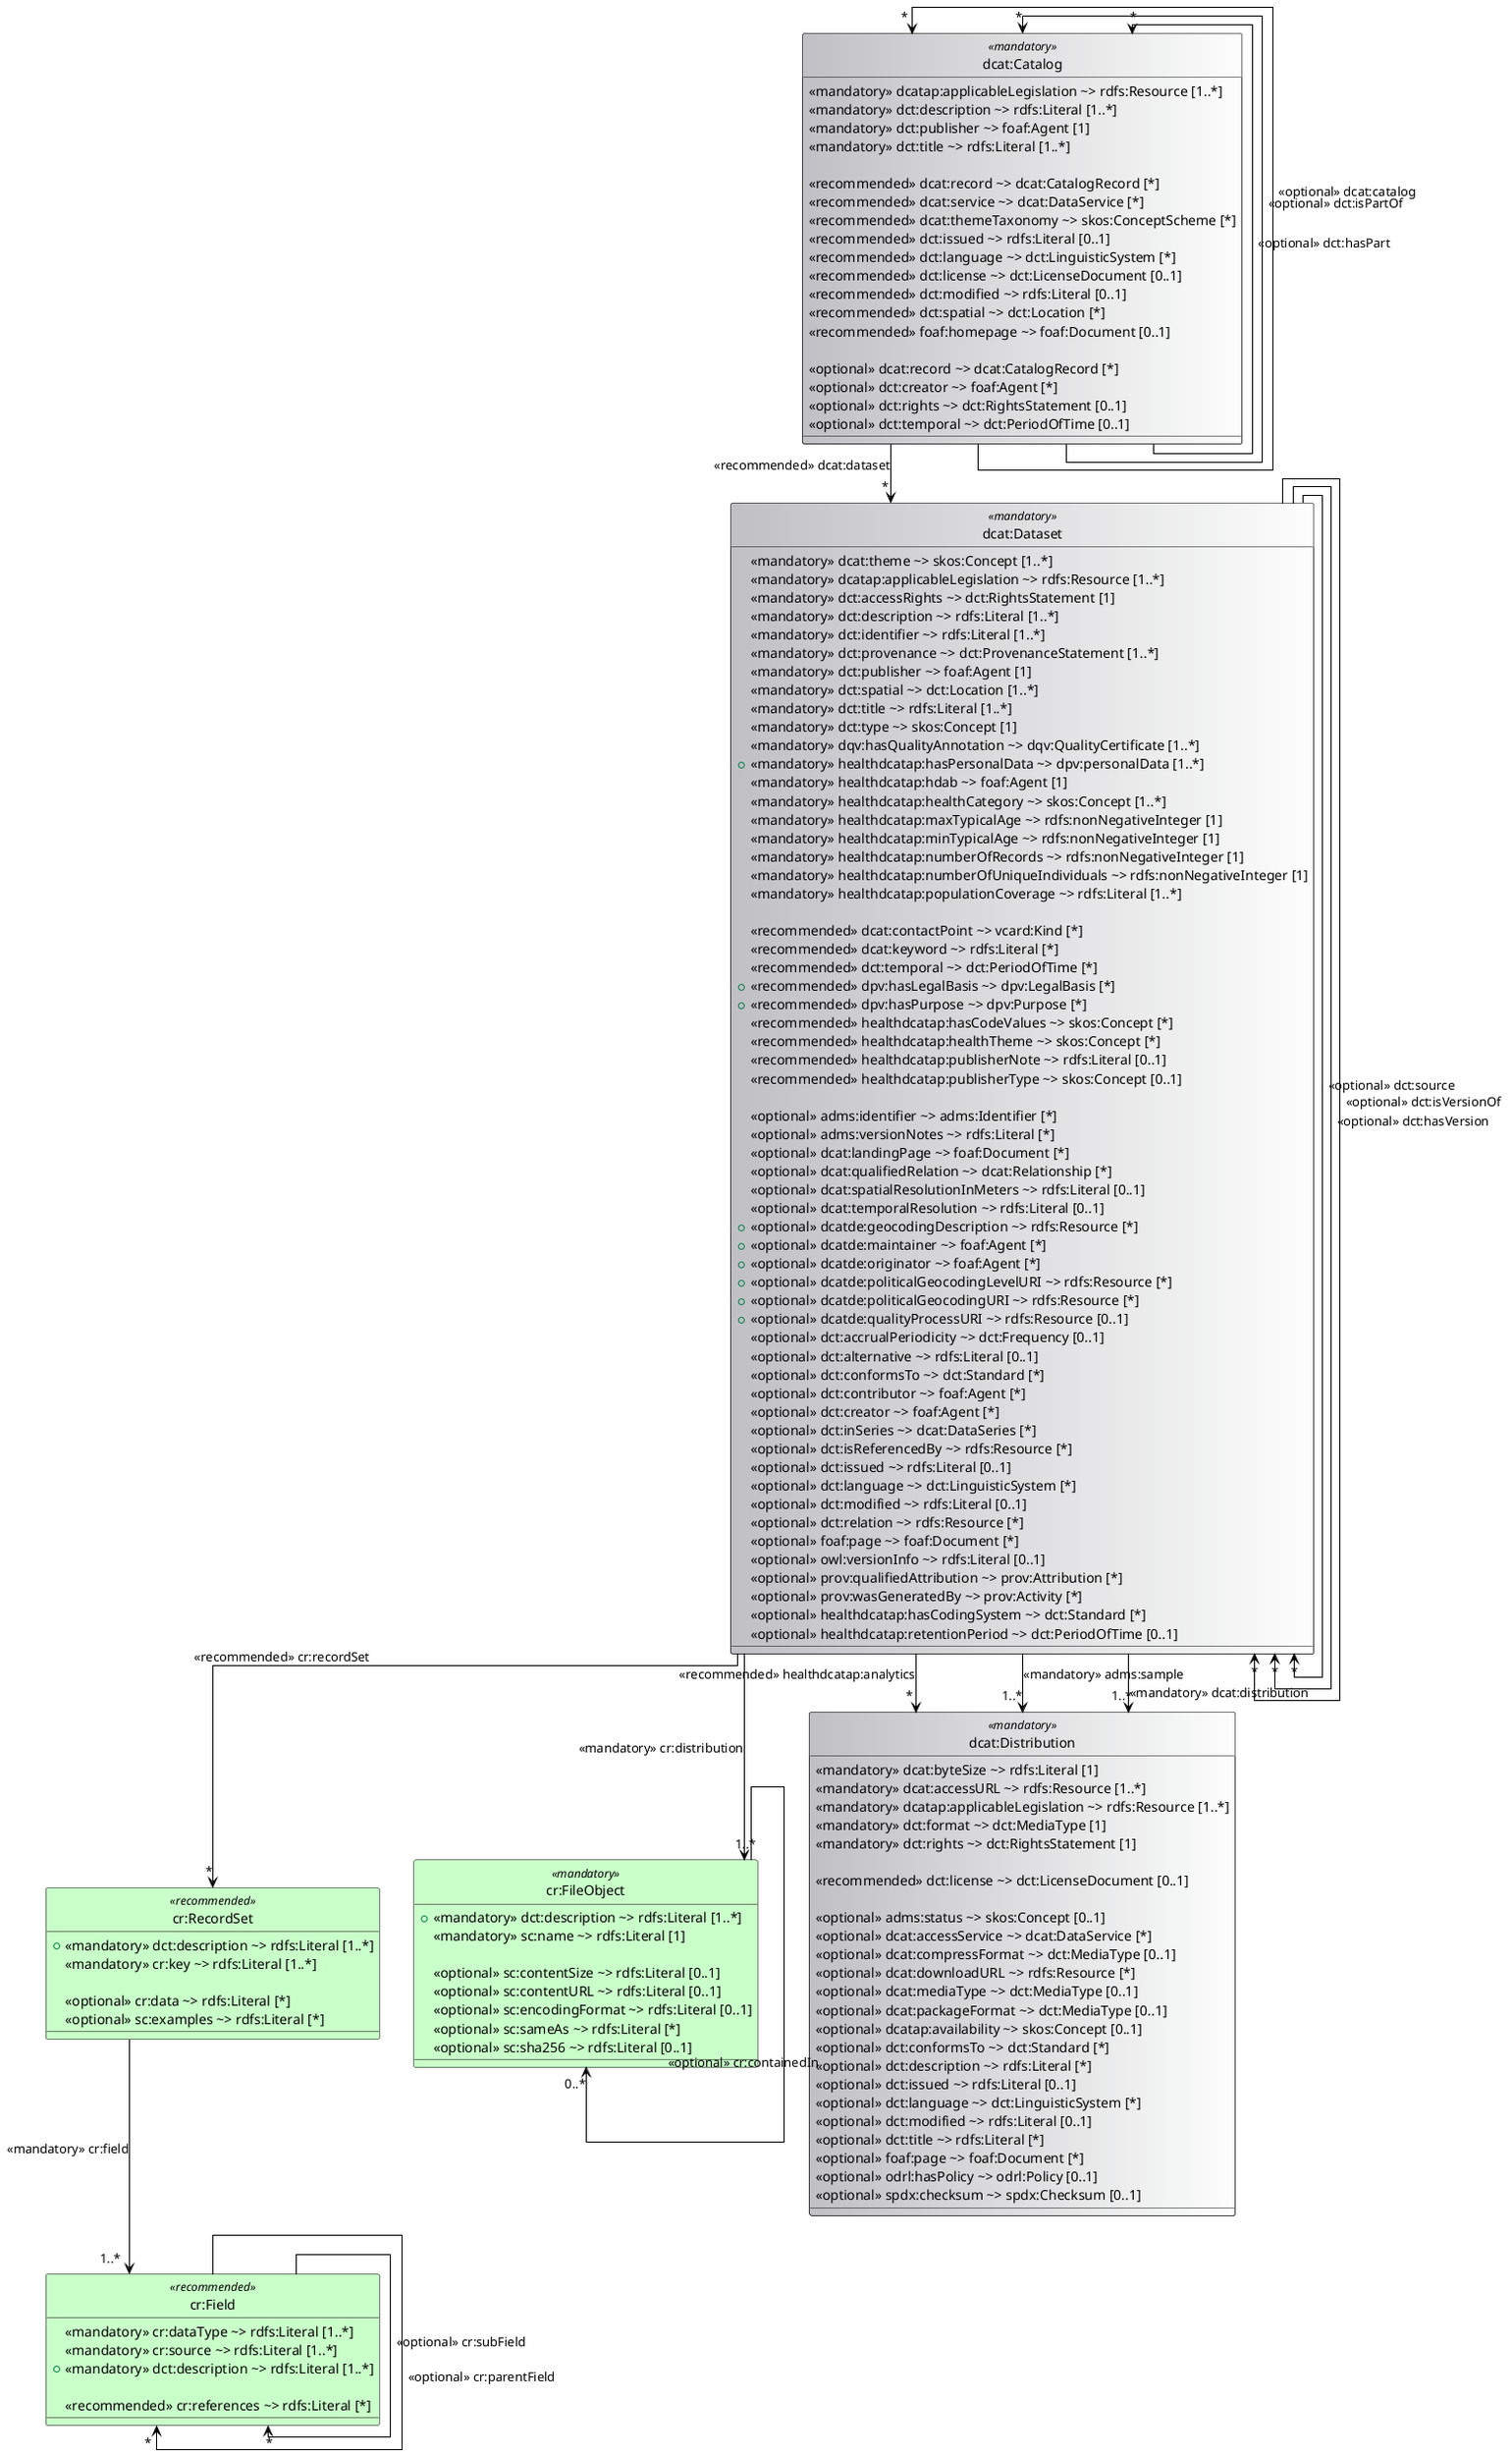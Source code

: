 @startuml

remove @unlinked

hide class circle
' hide fields

skinparam ClassBackgroundColor #C1C0C5|FDFEFD 
skinparam ClassBorderColor black
skinparam ArrowColor black
skinparam BorderColor black 
skinparam linetype ortho

class "dcat:Catalog" <<mandatory>> {
    <<mandatory>> dcatap:applicableLegislation ~> rdfs:Resource [1..*]
    <<mandatory>> dct:description ~> rdfs:Literal [1..*]
    <<mandatory>> dct:publisher ~> foaf:Agent [1]
    <<mandatory>> dct:title ~> rdfs:Literal [1..*]

    <<recommended>> dcat:record ~> dcat:CatalogRecord [*]
    <<recommended>> dcat:service ~> dcat:DataService [*]
    <<recommended>> dcat:themeTaxonomy ~> skos:ConceptScheme [*]
    <<recommended>> dct:issued ~> rdfs:Literal [0..1]
    <<recommended>> dct:language ~> dct:LinguisticSystem [*]
    <<recommended>> dct:license ~> dct:LicenseDocument [0..1]
    <<recommended>> dct:modified ~> rdfs:Literal [0..1]
    <<recommended>> dct:spatial ~> dct:Location [*]
    <<recommended>> foaf:homepage ~> foaf:Document [0..1]

    <<optional>> dcat:record ~> dcat:CatalogRecord [*]
    <<optional>> dct:creator ~> foaf:Agent [*]
    <<optional>> dct:rights ~> dct:RightsStatement [0..1]
    <<optional>> dct:temporal ~> dct:PeriodOfTime [0..1]
}
'@ rdfs:label      = Katalog
'@ _:internalLink  = #klasse-katalog
'@ rdf:about       = http://www.w3.org/ns/dcat#Catalog
'@ rdfs:seeAlso    = https://www.w3.org/TR/vocab-dcat-2/#Class:Catalog
'@ rdfs:comment    = Eine Sammlung oder Quelle, welche die beschriebenen Datensätze, Datenservices oder Kataloge zur Verfügung stellt.
'@ _:usedBy        = dcat:catalog, dct:hasPart, dct:isPartOf (dcat:Catalog)
'@ rdfs:subClassOf = dcat:Dataset
'@ _:datasetHeirloom = [`adms:identifier`](#datensatz-andere-id), [`adms:sample`](#datensatz-beispieldistribution), [`adms:versionNotes`](#datensatz-versionserlauterung), [`dcat:contactPoint`](#datensatz-kontakt), [`dcat:distribution`](#datensatz-distribution), [`dcat:granularity`](#datensatz-abgedeckte-zeitliche-granularitat-deprecated), [`dcat:keyword`](#datensatz-schlagwort), [`dcat:landingPage`](#datensatz-ursprungliche-webseite), [`dcat:qualifiedRelation`](#datensatz-qualifizierte-beziehung), [`dcat:spatialResolutionInMeters`](#datensatz-raumliche-auflosung-in-meter), [`dcat:temporalResolution`](#datensatz-zeitliche-auflosung), [`dcat:theme`](#datensatz-kategorie), [`dcatde:contributorID`](#datensatz-datenbereitsteller-id), [`dcatde:geocodingDescription`](#datensatz-beschreibung-abdeckung), [`dcatde:legalBasis`](#datensatz-rechtsgrundlage-zugangseroffnung), [`dcatde:maintainer`](#datensatz-verwalter), [`dcatde:originator`](#datensatz-urheber), [`dcatde:politicalGeocodingLevelURI`](#datensatz-ebene-geopolitischen-abdeckung), [`dcatde:politicalGeocodingURI`](#datensatz-geopolitischen-abdeckung), [`dcatde:qualityProcessURI`](#datensatz-qualitatssicherungsprozess), [`dct:accessRights`](#datensatz-grad-zuganglichkeit), [`dct:accrualPeriodicity`](#datensatz-aktualisierungsfrequenz), [`dct:conformsTo`](#datensatz-konform-zu-standard), [`dct:contributor`](#datensatz-bearbeiter), [`dct:hasVersion`](#datensatz-weitere-version), [`dct:identifier`](#datensatz-id), [`dct:isReferencedBy`](#datensatz-wird-referenziert), [`dct:isVersionOf`](#datensatz-ist-version), [`dct:provenance`](#datensatz-provenienz), [`dct:references`](#datensatz-referenziert), [`dct:relation`](#datensatz-verwandte-ressource), [`dct:source`](#datensatz-quelle), [`dct:temporal`](#datensatz-zeitliche-abdeckung), [`dct:type`](#datensatz-typ), [`foaf:page`](#datensatz-dokumentation), [`owl:versionInfo`](#datensatz-versionsbezeichnung), [`prov:qualifiedAttribution`](#datensatz-rollenzuordnung) und [`prov:wasGeneratedBy`](#datensatz-wurde-erzeugt-von).
'@ _:resourceHeirloom = [`odrl:hasPolicy`](#distribution-regelwerk).

"dcat:Catalog" -left-> "*"          "dcat:Catalog"       : <<optional>> dct:hasPart
"dcat:Catalog" -left-> "*"          "dcat:Catalog"       : <<optional>> dct:isPartOf
"dcat:Catalog" -left-> "*"          "dcat:Catalog"       : <<optional>> dcat:catalog
"dcat:Catalog" --> "*"  "dcat:Dataset"       : <<recommended>> dcat:dataset


class "dcat:Dataset" <<mandatory>> { 
    <<mandatory>> dcat:theme ~> skos:Concept [1..*]
    <<mandatory>> dcatap:applicableLegislation ~> rdfs:Resource [1..*]
    <<mandatory>> dct:accessRights ~> dct:RightsStatement [1]
    <<mandatory>> dct:description ~> rdfs:Literal [1..*]
    <<mandatory>> dct:identifier ~> rdfs:Literal [1..*]
    <<mandatory>> dct:provenance ~> dct:ProvenanceStatement [1..*]
    <<mandatory>> dct:publisher ~> foaf:Agent [1]
    <<mandatory>> dct:spatial ~> dct:Location [1..*]
    <<mandatory>> dct:title ~> rdfs:Literal [1..*]
    <<mandatory>> dct:type ~> skos:Concept [1]
    <<mandatory>> dqv:hasQualityAnnotation ~> dqv:QualityCertificate [1..*]
    + <<mandatory>> healthdcatap:hasPersonalData ~> dpv:personalData [1..*]
    <<mandatory>> healthdcatap:hdab ~> foaf:Agent [1]
    <<mandatory>> healthdcatap:healthCategory ~> skos:Concept [1..*]
    <<mandatory>> healthdcatap:maxTypicalAge ~> rdfs:nonNegativeInteger [1]
    <<mandatory>> healthdcatap:minTypicalAge ~> rdfs:nonNegativeInteger [1]
    <<mandatory>> healthdcatap:numberOfRecords ~> rdfs:nonNegativeInteger [1]
    <<mandatory>> healthdcatap:numberOfUniqueIndividuals ~> rdfs:nonNegativeInteger [1]
    <<mandatory>> healthdcatap:populationCoverage ~> rdfs:Literal [1..*]

    <<recommended>> dcat:contactPoint ~> vcard:Kind [*]
    <<recommended>> dcat:keyword ~> rdfs:Literal [*]
    <<recommended>> dct:temporal ~> dct:PeriodOfTime [*]
    + <<recommended>> dpv:hasLegalBasis ~> dpv:LegalBasis [*]
    + <<recommended>> dpv:hasPurpose ~> dpv:Purpose [*]
    <<recommended>> healthdcatap:hasCodeValues ~> skos:Concept [*] 
    <<recommended>> healthdcatap:healthTheme ~> skos:Concept [*]
    <<recommended>> healthdcatap:publisherNote ~> rdfs:Literal [0..1]
    <<recommended>> healthdcatap:publisherType ~> skos:Concept [0..1]
   
    <<optional>> adms:identifier ~> adms:Identifier [*]
    <<optional>> adms:versionNotes ~> rdfs:Literal [*]
    <<optional>> dcat:landingPage ~> foaf:Document [*]
    <<optional>> dcat:qualifiedRelation ~> dcat:Relationship [*]
    <<optional>> dcat:spatialResolutionInMeters ~> rdfs:Literal [0..1]
    <<optional>> dcat:temporalResolution ~> rdfs:Literal [0..1]
    + <<optional>> dcatde:geocodingDescription ~> rdfs:Resource [*]
    + <<optional>> dcatde:maintainer ~> foaf:Agent [*]
    + <<optional>> dcatde:originator ~> foaf:Agent [*]
    + <<optional>> dcatde:politicalGeocodingLevelURI ~> rdfs:Resource [*]
    + <<optional>> dcatde:politicalGeocodingURI ~> rdfs:Resource [*]
    + <<optional>> dcatde:qualityProcessURI ~> rdfs:Resource [0..1]
    <<optional>> dct:accrualPeriodicity ~> dct:Frequency [0..1]
    <<optional>> dct:alternative ~> rdfs:Literal [0..1]
    <<optional>> dct:conformsTo ~> dct:Standard [*]
    <<optional>> dct:contributor ~> foaf:Agent [*]
    <<optional>> dct:creator ~> foaf:Agent [*]
    <<optional>> dct:inSeries ~> dcat:DataSeries [*]
    <<optional>> dct:isReferencedBy ~> rdfs:Resource [*]
    <<optional>> dct:issued ~> rdfs:Literal [0..1]
    <<optional>> dct:language ~> dct:LinguisticSystem [*]
    <<optional>> dct:modified ~> rdfs:Literal [0..1]
    <<optional>> dct:relation ~> rdfs:Resource [*]
    <<optional>> foaf:page ~> foaf:Document [*]
    <<optional>> owl:versionInfo ~> rdfs:Literal [0..1]
    <<optional>> prov:qualifiedAttribution ~> prov:Attribution [*]
    <<optional>> prov:wasGeneratedBy ~> prov:Activity [*]
    <<optional>> healthdcatap:hasCodingSystem ~> dct:Standard [*]
    <<optional>> healthdcatap:retentionPeriod ~> dct:PeriodOfTime [0..1]
}   
'@ rdfs:label      = Datensatz
'@ _:internalLink  = #klasse-datensatz
'@ rdf:about       = http://www.w3.org/ns/dcat#Dataset
'@ rdfs:seeAlso    = https://www.w3.org/TR/vocab-dcat-2/#Class:Dataset
'@ rdfs:comment    = Eine logische Entität, welche die veröffentlichten Informationen repräsentiert.
'@ _:usedBy        = dcat:dataset (dcat:Catalog), dct:hasVersion, dct:isVersionOf, dct:source, (dcat:Dataset), dcat:servesDataset (dcat:DataService), foaf:primaryTopic (dcat:CatalogRecord)
'@ _:resourceHeirloom = [`dct:license`](#distribution-lizenz), [`dct:rights`](#distribution-grad-zuganglichkeit) und [`odrl:hasPolicy`](#distribution-regelwerk).
'@ rdfs:subClassOf = dcat:Resource

"dcat:Dataset" --> "*"     "cr:RecordSet"       : <<recommended>> cr:recordSet
"dcat:Dataset" --> "1..*"  "cr:FileObject"      : <<mandatory>> cr:distribution
"dcat:Dataset" --> "*"     "dcat:Dataset"       : <<optional>> dct:source
"dcat:Dataset" --> "*"     "dcat:Dataset"       : <<optional>> dct:hasVersion
"dcat:Dataset" --> "*"     "dcat:Dataset"       : <<optional>> dct:isVersionOf
"dcat:Dataset" --> "*"     "dcat:Distribution"  : <<recommended>> healthdcatap:analytics
"dcat:Dataset" --> "1..*"  "dcat:Distribution"  : <<mandatory>> adms:sample
"dcat:Dataset" --> "1..*"  "dcat:Distribution"  : <<mandatory>> dcat:distribution


class "cr:FileObject" <<mandatory>> #TECHNOLOGY {
    + <<mandatory>> dct:description ~> rdfs:Literal [1..*]
    <<mandatory>> sc:name ~> rdfs:Literal [1]
    
    <<optional>> sc:contentSize ~> rdfs:Literal [0..1]
    <<optional>> sc:contentURL ~> rdfs:Literal [0..1]
    <<optional>> sc:encodingFormat ~> rdfs:Literal [0..1]
    <<optional>> sc:sameAs ~> rdfs:Literal [*]
    <<optional>> sc:sha256 ~> rdfs:Literal [0..1]
}
"cr:FileObject" --> "0..*"     "cr:FileObject"  : <<optional>> cr:containedIn

class "cr:RecordSet" <<recommended>> #TECHNOLOGY {
    + <<mandatory>> dct:description ~> rdfs:Literal [1..*]
    <<mandatory>> cr:key ~> rdfs:Literal [1..*]
    
    <<optional>> cr:data ~> rdfs:Literal [*]
    <<optional>> sc:examples ~> rdfs:Literal [*]
}
"cr:RecordSet" --> "1..*"     "cr:Field"  : <<mandatory>> cr:field


class "cr:Field" <<recommended>> #TECHNOLOGY {
    <<mandatory>> cr:dataType ~> rdfs:Literal [1..*]
    <<mandatory>> cr:source ~> rdfs:Literal [1..*]
    + <<mandatory>> dct:description ~> rdfs:Literal [1..*]

    <<recommended>> cr:references ~> rdfs:Literal [*]
}
"cr:Field" --> "*"     "cr:Field"       : <<optional>> cr:subField
"cr:Field" --> "*"     "cr:Field"       : <<optional>> cr:parentField


class "dcat:Distribution" <<mandatory>> {
    <<mandatory>> dcat:byteSize ~> rdfs:Literal [1]
    <<mandatory>> dcat:accessURL ~> rdfs:Resource [1..*]
    <<mandatory>> dcatap:applicableLegislation ~> rdfs:Resource [1..*]
    <<mandatory>> dct:format ~> dct:MediaType [1]
    <<mandatory>> dct:rights ~> dct:RightsStatement [1]
    
    <<recommended>> dct:license ~> dct:LicenseDocument [0..1] 

    <<optional>> adms:status ~> skos:Concept [0..1]
    <<optional>> dcat:accessService ~> dcat:DataService [*]
    <<optional>> dcat:compressFormat ~> dct:MediaType [0..1]
    <<optional>> dcat:downloadURL ~> rdfs:Resource [*]
    <<optional>> dcat:mediaType ~> dct:MediaType [0..1]
    <<optional>> dcat:packageFormat ~> dct:MediaType [0..1]
    <<optional>> dcatap:availability ~> skos:Concept [0..1]
    <<optional>> dct:conformsTo ~> dct:Standard [*]
    <<optional>> dct:description ~> rdfs:Literal [*]
    <<optional>> dct:issued ~> rdfs:Literal [0..1]
    <<optional>> dct:language ~> dct:LinguisticSystem [*]
    <<optional>> dct:modified ~> rdfs:Literal [0..1]
    <<optional>> dct:title ~> rdfs:Literal [*]
    <<optional>> foaf:page ~> foaf:Document [*]
    <<optional>> odrl:hasPolicy ~> odrl:Policy [0..1]
    <<optional>> spdx:checksum ~> spdx:Checksum [0..1] 
}
'@ rdfs:label      = Distribution
'@ _:internalLink  = #klasse-distribution
'@ rdf:about       = http://www.w3.org/ns/dcat#Distribution
'@ rdfs:seeAlso    = https://www.w3.org/TR/vocab-dcat-2/#Class:Distribution
'@ rdfs:comment    = Eine physische Verkörperung/Repräsentanz des Datensatzes in einem spezifischen Format.
'@ _:usedBy        = dcat:distribution, adms:sample (dcat:Distribution)

@enduml
